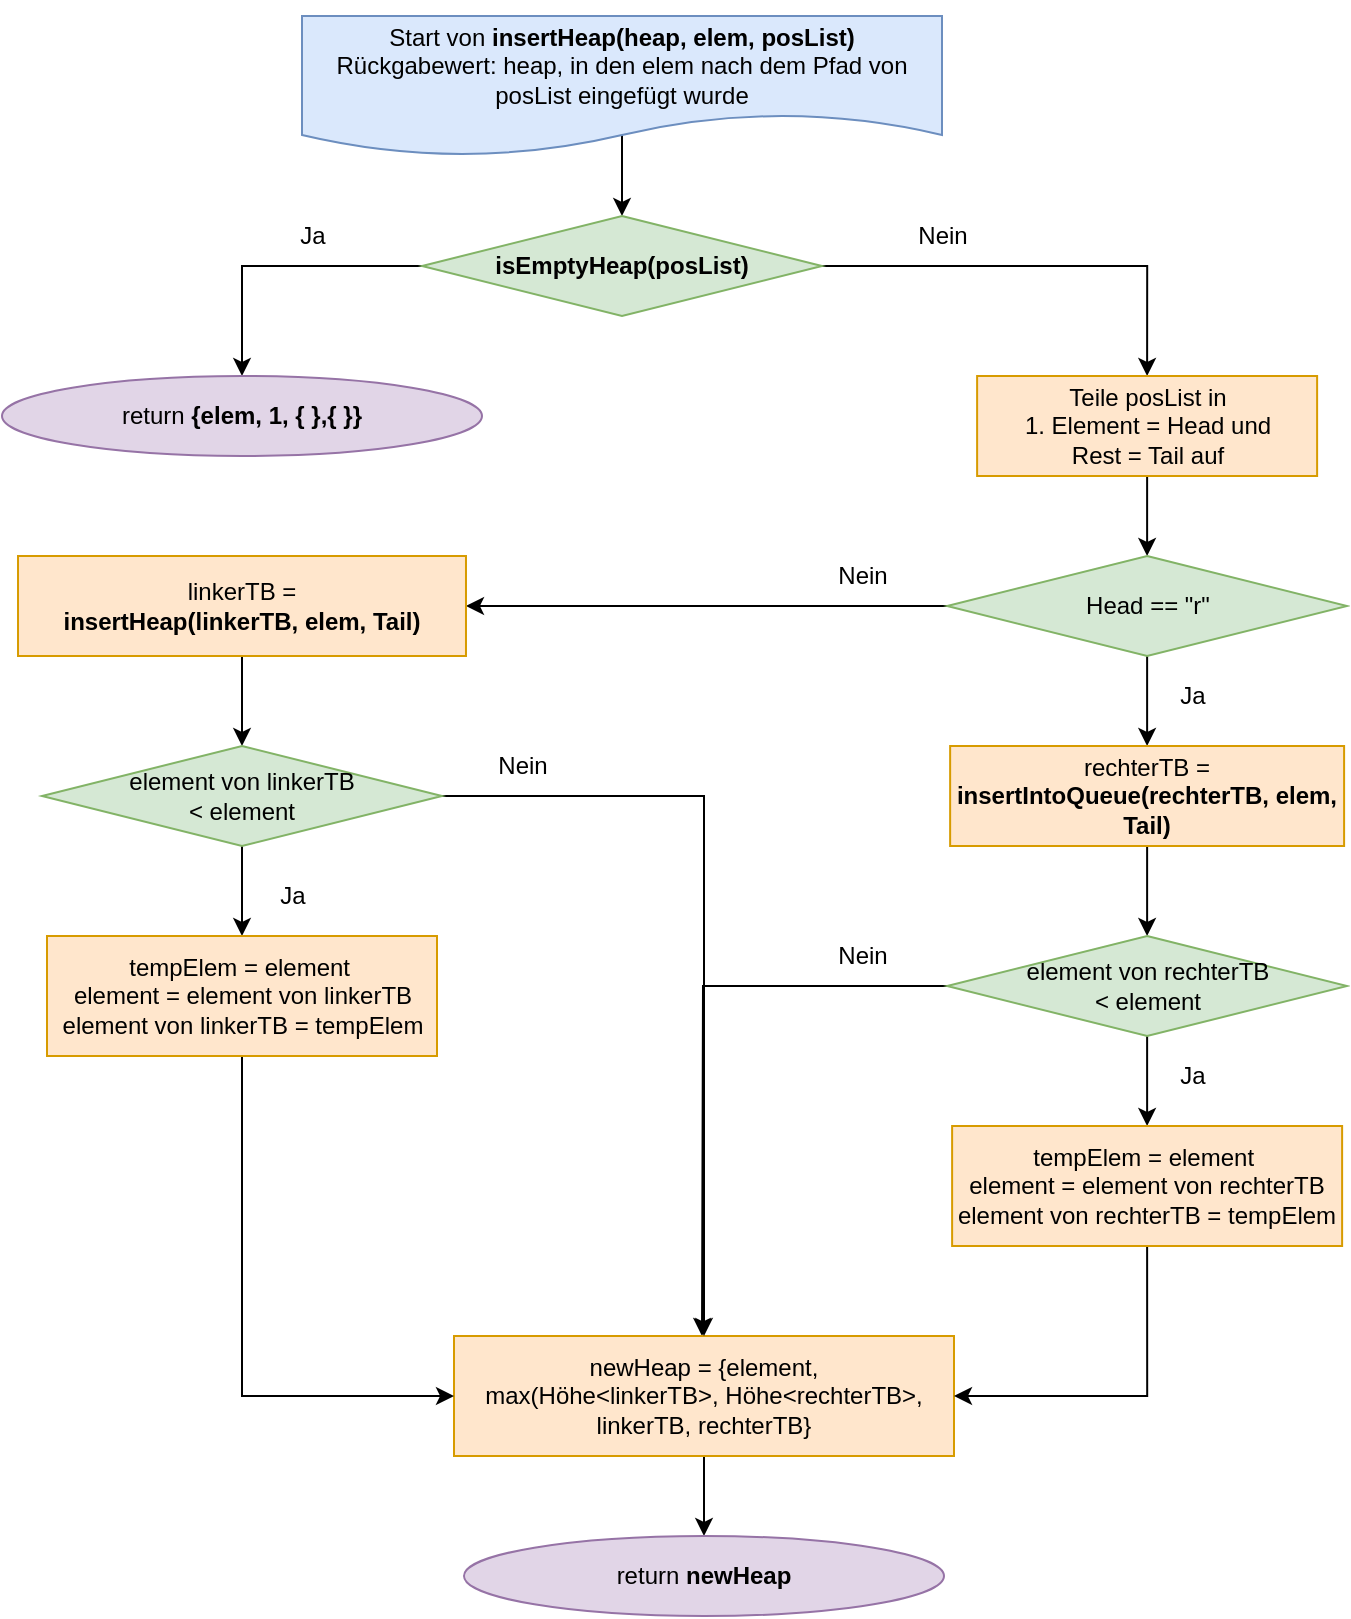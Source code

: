 <mxfile version="15.8.7" type="device"><diagram id="C5RBs43oDa-KdzZeNtuy" name="Page-1"><mxGraphModel dx="359" dy="601" grid="1" gridSize="10" guides="1" tooltips="1" connect="1" arrows="1" fold="1" page="1" pageScale="1" pageWidth="827" pageHeight="1169" math="0" shadow="0"><root><mxCell id="WIyWlLk6GJQsqaUBKTNV-0"/><mxCell id="WIyWlLk6GJQsqaUBKTNV-1" parent="WIyWlLk6GJQsqaUBKTNV-0"/><mxCell id="v0o1vH0ii21ilbFWZJhi-0" style="edgeStyle=orthogonalEdgeStyle;rounded=0;orthogonalLoop=1;jettySize=auto;html=1;exitX=0.5;exitY=0;exitDx=0;exitDy=0;" parent="WIyWlLk6GJQsqaUBKTNV-1" source="v0o1vH0ii21ilbFWZJhi-1" target="v0o1vH0ii21ilbFWZJhi-4" edge="1"><mxGeometry relative="1" as="geometry"><Array as="points"><mxPoint x="1200.16" y="80"/><mxPoint x="1200.16" y="80"/></Array></mxGeometry></mxCell><mxCell id="v0o1vH0ii21ilbFWZJhi-1" value="Start von &lt;b&gt;insertHeap(heap, elem, posList)&lt;/b&gt;&lt;br&gt;Rückgabewert: heap, in den elem nach dem Pfad von posList eingefügt wurde" style="shape=document;whiteSpace=wrap;html=1;boundedLbl=1;fillColor=#dae8fc;strokeColor=#6c8ebf;" parent="WIyWlLk6GJQsqaUBKTNV-1" vertex="1"><mxGeometry x="1040" y="50" width="320" height="70" as="geometry"/></mxCell><mxCell id="v0o1vH0ii21ilbFWZJhi-2" style="edgeStyle=orthogonalEdgeStyle;rounded=0;orthogonalLoop=1;jettySize=auto;html=1;exitX=0;exitY=0.5;exitDx=0;exitDy=0;entryX=0.5;entryY=0;entryDx=0;entryDy=0;" parent="WIyWlLk6GJQsqaUBKTNV-1" source="v0o1vH0ii21ilbFWZJhi-4" target="v0o1vH0ii21ilbFWZJhi-7" edge="1"><mxGeometry relative="1" as="geometry"/></mxCell><mxCell id="v0o1vH0ii21ilbFWZJhi-3" style="edgeStyle=orthogonalEdgeStyle;rounded=0;orthogonalLoop=1;jettySize=auto;html=1;exitX=1;exitY=0.5;exitDx=0;exitDy=0;entryX=0.5;entryY=0;entryDx=0;entryDy=0;" parent="WIyWlLk6GJQsqaUBKTNV-1" source="v0o1vH0ii21ilbFWZJhi-4" target="v0o1vH0ii21ilbFWZJhi-14" edge="1"><mxGeometry relative="1" as="geometry"><mxPoint x="1384.08" y="230" as="targetPoint"/></mxGeometry></mxCell><mxCell id="v0o1vH0ii21ilbFWZJhi-4" value="&lt;b&gt;isEmptyHeap(posList)&lt;/b&gt;" style="rhombus;whiteSpace=wrap;html=1;rounded=0;fillColor=#d5e8d4;strokeColor=#82b366;" parent="WIyWlLk6GJQsqaUBKTNV-1" vertex="1"><mxGeometry x="1100" y="150" width="200" height="50" as="geometry"/></mxCell><mxCell id="v0o1vH0ii21ilbFWZJhi-5" value="Nein" style="text;html=1;align=center;verticalAlign=middle;resizable=0;points=[];autosize=1;strokeColor=none;fillColor=none;" parent="WIyWlLk6GJQsqaUBKTNV-1" vertex="1"><mxGeometry x="1340" y="150" width="40" height="20" as="geometry"/></mxCell><mxCell id="v0o1vH0ii21ilbFWZJhi-6" value="Ja" style="text;html=1;align=center;verticalAlign=middle;resizable=0;points=[];autosize=1;strokeColor=none;fillColor=none;" parent="WIyWlLk6GJQsqaUBKTNV-1" vertex="1"><mxGeometry x="1030" y="150" width="30" height="20" as="geometry"/></mxCell><mxCell id="v0o1vH0ii21ilbFWZJhi-7" value="return &lt;b&gt;{elem, 1, { },{ }}&lt;/b&gt;" style="ellipse;whiteSpace=wrap;html=1;rounded=0;fillColor=#e1d5e7;strokeColor=#9673a6;" parent="WIyWlLk6GJQsqaUBKTNV-1" vertex="1"><mxGeometry x="890" y="230" width="240" height="40" as="geometry"/></mxCell><mxCell id="v0o1vH0ii21ilbFWZJhi-16" style="edgeStyle=orthogonalEdgeStyle;rounded=0;orthogonalLoop=1;jettySize=auto;html=1;exitX=0.5;exitY=1;exitDx=0;exitDy=0;entryX=0.5;entryY=0;entryDx=0;entryDy=0;" parent="WIyWlLk6GJQsqaUBKTNV-1" source="v0o1vH0ii21ilbFWZJhi-14" target="v0o1vH0ii21ilbFWZJhi-15" edge="1"><mxGeometry relative="1" as="geometry"/></mxCell><mxCell id="v0o1vH0ii21ilbFWZJhi-14" value="Teile posList in&lt;br&gt;1. Element = Head und&lt;br&gt;Rest = Tail auf" style="rounded=0;whiteSpace=wrap;html=1;fillColor=#ffe6cc;strokeColor=#d79b00;" parent="WIyWlLk6GJQsqaUBKTNV-1" vertex="1"><mxGeometry x="1377.56" y="230" width="170" height="50" as="geometry"/></mxCell><mxCell id="v0o1vH0ii21ilbFWZJhi-26" style="edgeStyle=orthogonalEdgeStyle;rounded=0;orthogonalLoop=1;jettySize=auto;html=1;exitX=0;exitY=0.5;exitDx=0;exitDy=0;entryX=1;entryY=0.5;entryDx=0;entryDy=0;" parent="WIyWlLk6GJQsqaUBKTNV-1" source="v0o1vH0ii21ilbFWZJhi-15" target="v0o1vH0ii21ilbFWZJhi-18" edge="1"><mxGeometry relative="1" as="geometry"/></mxCell><mxCell id="rAPavWzuFk8Zh6W3pVGN-12" style="edgeStyle=orthogonalEdgeStyle;rounded=0;orthogonalLoop=1;jettySize=auto;html=1;exitX=0.5;exitY=1;exitDx=0;exitDy=0;entryX=0.5;entryY=0;entryDx=0;entryDy=0;" parent="WIyWlLk6GJQsqaUBKTNV-1" source="v0o1vH0ii21ilbFWZJhi-15" target="v0o1vH0ii21ilbFWZJhi-22" edge="1"><mxGeometry relative="1" as="geometry"/></mxCell><mxCell id="v0o1vH0ii21ilbFWZJhi-15" value="Head == &quot;r&quot;" style="rhombus;whiteSpace=wrap;html=1;rounded=0;fillColor=#d5e8d4;strokeColor=#82b366;" parent="WIyWlLk6GJQsqaUBKTNV-1" vertex="1"><mxGeometry x="1362.56" y="320" width="200" height="50" as="geometry"/></mxCell><mxCell id="rAPavWzuFk8Zh6W3pVGN-2" style="edgeStyle=orthogonalEdgeStyle;rounded=0;orthogonalLoop=1;jettySize=auto;html=1;exitX=0.5;exitY=1;exitDx=0;exitDy=0;entryX=0.5;entryY=0;entryDx=0;entryDy=0;" parent="WIyWlLk6GJQsqaUBKTNV-1" source="v0o1vH0ii21ilbFWZJhi-18" target="rAPavWzuFk8Zh6W3pVGN-1" edge="1"><mxGeometry relative="1" as="geometry"/></mxCell><mxCell id="v0o1vH0ii21ilbFWZJhi-18" value="linkerTB = &lt;br&gt;&lt;b&gt;insertHeap&lt;/b&gt;&lt;b&gt;(linkerTB, elem, Tail)&lt;/b&gt;" style="rounded=0;whiteSpace=wrap;html=1;fillColor=#ffe6cc;strokeColor=#d79b00;" parent="WIyWlLk6GJQsqaUBKTNV-1" vertex="1"><mxGeometry x="898.01" y="320" width="223.98" height="50" as="geometry"/></mxCell><mxCell id="rAPavWzuFk8Zh6W3pVGN-13" style="edgeStyle=orthogonalEdgeStyle;rounded=0;orthogonalLoop=1;jettySize=auto;html=1;exitX=0.5;exitY=1;exitDx=0;exitDy=0;" parent="WIyWlLk6GJQsqaUBKTNV-1" source="v0o1vH0ii21ilbFWZJhi-22" target="rAPavWzuFk8Zh6W3pVGN-7" edge="1"><mxGeometry relative="1" as="geometry"/></mxCell><mxCell id="rAPavWzuFk8Zh6W3pVGN-20" style="edgeStyle=orthogonalEdgeStyle;rounded=0;orthogonalLoop=1;jettySize=auto;html=1;exitX=0;exitY=0.5;exitDx=0;exitDy=0;" parent="WIyWlLk6GJQsqaUBKTNV-1" source="rAPavWzuFk8Zh6W3pVGN-7" edge="1"><mxGeometry relative="1" as="geometry"><mxPoint x="1240" y="710" as="targetPoint"/></mxGeometry></mxCell><mxCell id="v0o1vH0ii21ilbFWZJhi-22" value="rechterTB = &lt;br&gt;&lt;b&gt;insertIntoQueue(rechterTB, elem, Tail)&lt;/b&gt;" style="rounded=0;whiteSpace=wrap;html=1;fillColor=#ffe6cc;strokeColor=#d79b00;" parent="WIyWlLk6GJQsqaUBKTNV-1" vertex="1"><mxGeometry x="1364.07" y="415" width="196.98" height="50" as="geometry"/></mxCell><mxCell id="v0o1vH0ii21ilbFWZJhi-31" style="edgeStyle=orthogonalEdgeStyle;rounded=0;orthogonalLoop=1;jettySize=auto;html=1;exitX=0.5;exitY=1;exitDx=0;exitDy=0;entryX=0.5;entryY=0;entryDx=0;entryDy=0;" parent="WIyWlLk6GJQsqaUBKTNV-1" source="v0o1vH0ii21ilbFWZJhi-25" target="v0o1vH0ii21ilbFWZJhi-30" edge="1"><mxGeometry relative="1" as="geometry"/></mxCell><mxCell id="v0o1vH0ii21ilbFWZJhi-25" value="newHeap = {element, &lt;br&gt;max(Höhe&amp;lt;linkerTB&amp;gt;, Höhe&amp;lt;rechterTB&amp;gt;, &lt;br&gt;linkerTB, rechterTB}" style="rounded=0;whiteSpace=wrap;html=1;fillColor=#ffe6cc;strokeColor=#d79b00;" parent="WIyWlLk6GJQsqaUBKTNV-1" vertex="1"><mxGeometry x="1116" y="710" width="250" height="60" as="geometry"/></mxCell><mxCell id="v0o1vH0ii21ilbFWZJhi-29" value="Nein" style="text;html=1;align=center;verticalAlign=middle;resizable=0;points=[];autosize=1;strokeColor=none;fillColor=none;" parent="WIyWlLk6GJQsqaUBKTNV-1" vertex="1"><mxGeometry x="1300" y="320" width="40" height="20" as="geometry"/></mxCell><mxCell id="v0o1vH0ii21ilbFWZJhi-30" value="return &lt;b&gt;newHeap&lt;/b&gt;" style="ellipse;whiteSpace=wrap;html=1;rounded=0;fillColor=#e1d5e7;strokeColor=#9673a6;" parent="WIyWlLk6GJQsqaUBKTNV-1" vertex="1"><mxGeometry x="1121" y="810" width="240" height="40" as="geometry"/></mxCell><mxCell id="rAPavWzuFk8Zh6W3pVGN-11" style="edgeStyle=orthogonalEdgeStyle;rounded=0;orthogonalLoop=1;jettySize=auto;html=1;exitX=0.5;exitY=1;exitDx=0;exitDy=0;entryX=0.5;entryY=0;entryDx=0;entryDy=0;" parent="WIyWlLk6GJQsqaUBKTNV-1" source="rAPavWzuFk8Zh6W3pVGN-1" target="rAPavWzuFk8Zh6W3pVGN-5" edge="1"><mxGeometry relative="1" as="geometry"/></mxCell><mxCell id="rAPavWzuFk8Zh6W3pVGN-19" style="edgeStyle=orthogonalEdgeStyle;rounded=0;orthogonalLoop=1;jettySize=auto;html=1;exitX=1;exitY=0.5;exitDx=0;exitDy=0;entryX=0.5;entryY=0;entryDx=0;entryDy=0;" parent="WIyWlLk6GJQsqaUBKTNV-1" source="rAPavWzuFk8Zh6W3pVGN-1" target="v0o1vH0ii21ilbFWZJhi-25" edge="1"><mxGeometry relative="1" as="geometry"/></mxCell><mxCell id="rAPavWzuFk8Zh6W3pVGN-1" value="element von linkerTB&lt;br&gt;&amp;lt; element" style="rhombus;whiteSpace=wrap;html=1;rounded=0;fillColor=#d5e8d4;strokeColor=#82b366;" parent="WIyWlLk6GJQsqaUBKTNV-1" vertex="1"><mxGeometry x="910" y="415" width="200" height="50" as="geometry"/></mxCell><mxCell id="rAPavWzuFk8Zh6W3pVGN-18" style="edgeStyle=orthogonalEdgeStyle;rounded=0;orthogonalLoop=1;jettySize=auto;html=1;exitX=0.5;exitY=1;exitDx=0;exitDy=0;entryX=0;entryY=0.5;entryDx=0;entryDy=0;" parent="WIyWlLk6GJQsqaUBKTNV-1" source="rAPavWzuFk8Zh6W3pVGN-5" target="v0o1vH0ii21ilbFWZJhi-25" edge="1"><mxGeometry relative="1" as="geometry"/></mxCell><mxCell id="rAPavWzuFk8Zh6W3pVGN-5" value="tempElem = element&amp;nbsp;&lt;br&gt;element = element von linkerTB&lt;br&gt;element von linkerTB = tempElem" style="rounded=0;whiteSpace=wrap;html=1;fillColor=#ffe6cc;strokeColor=#d79b00;" parent="WIyWlLk6GJQsqaUBKTNV-1" vertex="1"><mxGeometry x="912.5" y="510" width="195" height="60" as="geometry"/></mxCell><mxCell id="rAPavWzuFk8Zh6W3pVGN-10" style="edgeStyle=orthogonalEdgeStyle;rounded=0;orthogonalLoop=1;jettySize=auto;html=1;exitX=0.5;exitY=1;exitDx=0;exitDy=0;entryX=0.5;entryY=0;entryDx=0;entryDy=0;" parent="WIyWlLk6GJQsqaUBKTNV-1" source="rAPavWzuFk8Zh6W3pVGN-7" target="rAPavWzuFk8Zh6W3pVGN-8" edge="1"><mxGeometry relative="1" as="geometry"/></mxCell><mxCell id="rAPavWzuFk8Zh6W3pVGN-7" value="element von rechterTB&lt;br&gt;&amp;lt; element" style="rhombus;whiteSpace=wrap;html=1;rounded=0;fillColor=#d5e8d4;strokeColor=#82b366;" parent="WIyWlLk6GJQsqaUBKTNV-1" vertex="1"><mxGeometry x="1362.56" y="510" width="200" height="50" as="geometry"/></mxCell><mxCell id="rAPavWzuFk8Zh6W3pVGN-17" style="edgeStyle=orthogonalEdgeStyle;rounded=0;orthogonalLoop=1;jettySize=auto;html=1;exitX=0.5;exitY=1;exitDx=0;exitDy=0;entryX=1;entryY=0.5;entryDx=0;entryDy=0;" parent="WIyWlLk6GJQsqaUBKTNV-1" source="rAPavWzuFk8Zh6W3pVGN-8" target="v0o1vH0ii21ilbFWZJhi-25" edge="1"><mxGeometry relative="1" as="geometry"/></mxCell><mxCell id="rAPavWzuFk8Zh6W3pVGN-8" value="tempElem = element&amp;nbsp;&lt;br&gt;element = element von rechterTB&lt;br&gt;element von rechterTB = tempElem" style="rounded=0;whiteSpace=wrap;html=1;fillColor=#ffe6cc;strokeColor=#d79b00;" parent="WIyWlLk6GJQsqaUBKTNV-1" vertex="1"><mxGeometry x="1365.06" y="605" width="195" height="60" as="geometry"/></mxCell><mxCell id="rAPavWzuFk8Zh6W3pVGN-14" value="Ja" style="text;html=1;align=center;verticalAlign=middle;resizable=0;points=[];autosize=1;strokeColor=none;fillColor=none;" parent="WIyWlLk6GJQsqaUBKTNV-1" vertex="1"><mxGeometry x="1470" y="380" width="30" height="20" as="geometry"/></mxCell><mxCell id="rAPavWzuFk8Zh6W3pVGN-15" value="Ja" style="text;html=1;align=center;verticalAlign=middle;resizable=0;points=[];autosize=1;strokeColor=none;fillColor=none;" parent="WIyWlLk6GJQsqaUBKTNV-1" vertex="1"><mxGeometry x="1470" y="570" width="30" height="20" as="geometry"/></mxCell><mxCell id="rAPavWzuFk8Zh6W3pVGN-16" value="Ja" style="text;html=1;align=center;verticalAlign=middle;resizable=0;points=[];autosize=1;strokeColor=none;fillColor=none;" parent="WIyWlLk6GJQsqaUBKTNV-1" vertex="1"><mxGeometry x="1020" y="480" width="30" height="20" as="geometry"/></mxCell><mxCell id="rAPavWzuFk8Zh6W3pVGN-21" value="Nein" style="text;html=1;align=center;verticalAlign=middle;resizable=0;points=[];autosize=1;strokeColor=none;fillColor=none;" parent="WIyWlLk6GJQsqaUBKTNV-1" vertex="1"><mxGeometry x="1130" y="415" width="40" height="20" as="geometry"/></mxCell><mxCell id="rAPavWzuFk8Zh6W3pVGN-22" value="Nein" style="text;html=1;align=center;verticalAlign=middle;resizable=0;points=[];autosize=1;strokeColor=none;fillColor=none;" parent="WIyWlLk6GJQsqaUBKTNV-1" vertex="1"><mxGeometry x="1300" y="510" width="40" height="20" as="geometry"/></mxCell></root></mxGraphModel></diagram></mxfile>
